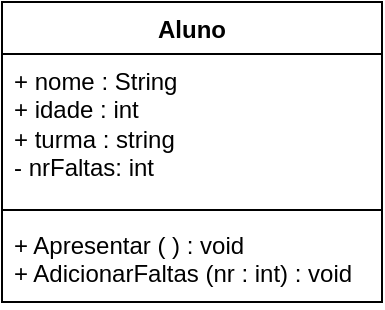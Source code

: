 <mxfile version="21.6.9" type="device">
  <diagram name="Página-1" id="laD7xOQqr2kZozaM-udC">
    <mxGraphModel dx="446" dy="299" grid="1" gridSize="10" guides="1" tooltips="1" connect="1" arrows="1" fold="1" page="1" pageScale="1" pageWidth="827" pageHeight="1169" math="0" shadow="0">
      <root>
        <mxCell id="0" />
        <mxCell id="1" parent="0" />
        <mxCell id="vlUzahcKjeqFbnAH2pxr-1" value="Aluno" style="swimlane;fontStyle=1;align=center;verticalAlign=top;childLayout=stackLayout;horizontal=1;startSize=26;horizontalStack=0;resizeParent=1;resizeParentMax=0;resizeLast=0;collapsible=1;marginBottom=0;whiteSpace=wrap;html=1;" vertex="1" parent="1">
          <mxGeometry x="260" y="180" width="190" height="150" as="geometry" />
        </mxCell>
        <mxCell id="vlUzahcKjeqFbnAH2pxr-2" value="+ nome : String&lt;br&gt;+ idade : int&lt;br&gt;+ turma : string&lt;br&gt;- nrFaltas: int" style="text;strokeColor=none;fillColor=none;align=left;verticalAlign=top;spacingLeft=4;spacingRight=4;overflow=hidden;rotatable=0;points=[[0,0.5],[1,0.5]];portConstraint=eastwest;whiteSpace=wrap;html=1;" vertex="1" parent="vlUzahcKjeqFbnAH2pxr-1">
          <mxGeometry y="26" width="190" height="74" as="geometry" />
        </mxCell>
        <mxCell id="vlUzahcKjeqFbnAH2pxr-3" value="" style="line;strokeWidth=1;fillColor=none;align=left;verticalAlign=middle;spacingTop=-1;spacingLeft=3;spacingRight=3;rotatable=0;labelPosition=right;points=[];portConstraint=eastwest;strokeColor=inherit;" vertex="1" parent="vlUzahcKjeqFbnAH2pxr-1">
          <mxGeometry y="100" width="190" height="8" as="geometry" />
        </mxCell>
        <mxCell id="vlUzahcKjeqFbnAH2pxr-4" value="+ Apresentar ( ) : void&lt;br&gt;+ AdicionarFaltas (nr : int) : void" style="text;strokeColor=none;fillColor=none;align=left;verticalAlign=top;spacingLeft=4;spacingRight=4;overflow=hidden;rotatable=0;points=[[0,0.5],[1,0.5]];portConstraint=eastwest;whiteSpace=wrap;html=1;" vertex="1" parent="vlUzahcKjeqFbnAH2pxr-1">
          <mxGeometry y="108" width="190" height="42" as="geometry" />
        </mxCell>
      </root>
    </mxGraphModel>
  </diagram>
</mxfile>
